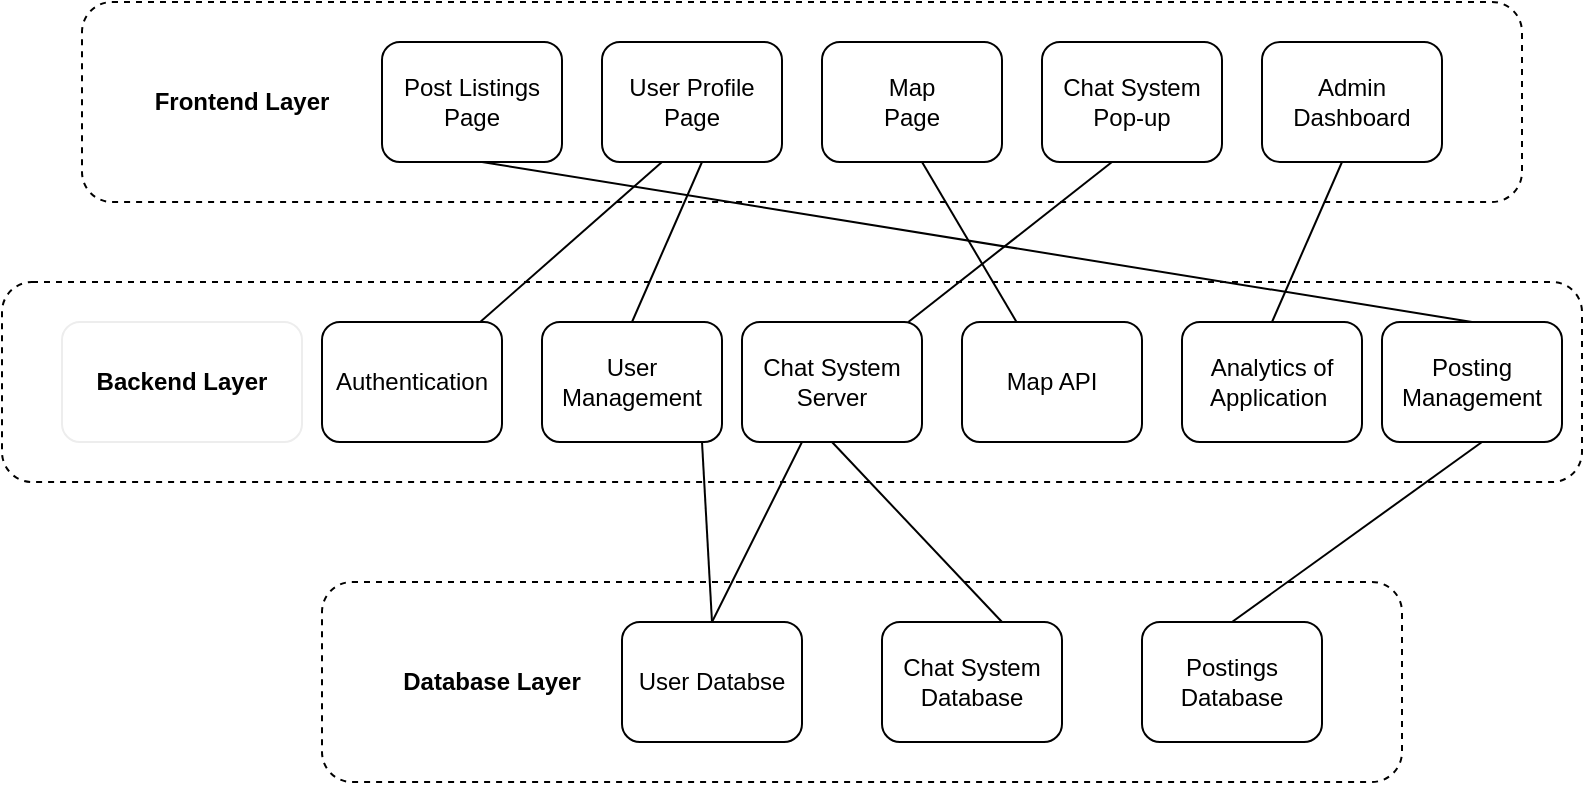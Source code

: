 <mxfile version="24.7.17">
  <diagram name="Page-1" id="a0ZdTVB7HSbcMjHzpA-P">
    <mxGraphModel dx="984" dy="625" grid="1" gridSize="10" guides="1" tooltips="1" connect="1" arrows="1" fold="1" page="1" pageScale="1" pageWidth="850" pageHeight="1100" math="0" shadow="0">
      <root>
        <mxCell id="0" />
        <mxCell id="1" parent="0" />
        <mxCell id="yOloHdz5t1GRP6fVQLSA-1" value="" style="rounded=1;whiteSpace=wrap;html=1;dashed=1;" vertex="1" parent="1">
          <mxGeometry x="80" y="170" width="720" height="100" as="geometry" />
        </mxCell>
        <mxCell id="yOloHdz5t1GRP6fVQLSA-2" value="" style="rounded=1;whiteSpace=wrap;html=1;dashed=1;" vertex="1" parent="1">
          <mxGeometry x="40" y="310" width="790" height="100" as="geometry" />
        </mxCell>
        <mxCell id="yOloHdz5t1GRP6fVQLSA-3" value="" style="rounded=1;whiteSpace=wrap;html=1;dashed=1;" vertex="1" parent="1">
          <mxGeometry x="200" y="460" width="540" height="100" as="geometry" />
        </mxCell>
        <mxCell id="yOloHdz5t1GRP6fVQLSA-4" value="&lt;b&gt;Frontend Layer&lt;/b&gt;" style="rounded=1;whiteSpace=wrap;html=1;strokeColor=#FFFFFF;" vertex="1" parent="1">
          <mxGeometry x="100" y="190" width="120" height="60" as="geometry" />
        </mxCell>
        <mxCell id="yOloHdz5t1GRP6fVQLSA-5" value="&lt;b&gt;Backend Layer&lt;/b&gt;" style="rounded=1;whiteSpace=wrap;html=1;strokeColor=#EDEDED;" vertex="1" parent="1">
          <mxGeometry x="70" y="330" width="120" height="60" as="geometry" />
        </mxCell>
        <mxCell id="yOloHdz5t1GRP6fVQLSA-6" value="&lt;b&gt;Database Layer&lt;/b&gt;" style="rounded=1;whiteSpace=wrap;html=1;strokeColor=#FFFFFF;" vertex="1" parent="1">
          <mxGeometry x="225" y="480" width="120" height="60" as="geometry" />
        </mxCell>
        <mxCell id="yOloHdz5t1GRP6fVQLSA-7" value="Post Listings&lt;div&gt;Page&lt;/div&gt;" style="rounded=1;whiteSpace=wrap;html=1;" vertex="1" parent="1">
          <mxGeometry x="230" y="190" width="90" height="60" as="geometry" />
        </mxCell>
        <mxCell id="yOloHdz5t1GRP6fVQLSA-8" value="User Profile&lt;div&gt;Page&lt;/div&gt;" style="rounded=1;whiteSpace=wrap;html=1;" vertex="1" parent="1">
          <mxGeometry x="340" y="190" width="90" height="60" as="geometry" />
        </mxCell>
        <mxCell id="yOloHdz5t1GRP6fVQLSA-9" value="Map&lt;div&gt;Page&lt;/div&gt;" style="rounded=1;whiteSpace=wrap;html=1;" vertex="1" parent="1">
          <mxGeometry x="450" y="190" width="90" height="60" as="geometry" />
        </mxCell>
        <mxCell id="yOloHdz5t1GRP6fVQLSA-10" value="Chat System&lt;div&gt;Pop-up&lt;/div&gt;" style="rounded=1;whiteSpace=wrap;html=1;" vertex="1" parent="1">
          <mxGeometry x="560" y="190" width="90" height="60" as="geometry" />
        </mxCell>
        <mxCell id="yOloHdz5t1GRP6fVQLSA-11" value="Admin Dashboard" style="rounded=1;whiteSpace=wrap;html=1;" vertex="1" parent="1">
          <mxGeometry x="670" y="190" width="90" height="60" as="geometry" />
        </mxCell>
        <mxCell id="yOloHdz5t1GRP6fVQLSA-12" value="Authentication" style="rounded=1;whiteSpace=wrap;html=1;" vertex="1" parent="1">
          <mxGeometry x="200" y="330" width="90" height="60" as="geometry" />
        </mxCell>
        <mxCell id="yOloHdz5t1GRP6fVQLSA-13" value="User Management" style="rounded=1;whiteSpace=wrap;html=1;" vertex="1" parent="1">
          <mxGeometry x="310" y="330" width="90" height="60" as="geometry" />
        </mxCell>
        <mxCell id="yOloHdz5t1GRP6fVQLSA-14" value="User Databse" style="rounded=1;whiteSpace=wrap;html=1;" vertex="1" parent="1">
          <mxGeometry x="350" y="480" width="90" height="60" as="geometry" />
        </mxCell>
        <mxCell id="yOloHdz5t1GRP6fVQLSA-15" value="Chat System Server" style="rounded=1;whiteSpace=wrap;html=1;" vertex="1" parent="1">
          <mxGeometry x="410" y="330" width="90" height="60" as="geometry" />
        </mxCell>
        <mxCell id="yOloHdz5t1GRP6fVQLSA-16" value="Map API" style="rounded=1;whiteSpace=wrap;html=1;" vertex="1" parent="1">
          <mxGeometry x="520" y="330" width="90" height="60" as="geometry" />
        </mxCell>
        <mxCell id="yOloHdz5t1GRP6fVQLSA-17" value="Analytics of Application&amp;nbsp;" style="rounded=1;whiteSpace=wrap;html=1;" vertex="1" parent="1">
          <mxGeometry x="630" y="330" width="90" height="60" as="geometry" />
        </mxCell>
        <mxCell id="yOloHdz5t1GRP6fVQLSA-18" value="Chat System Database" style="rounded=1;whiteSpace=wrap;html=1;" vertex="1" parent="1">
          <mxGeometry x="480" y="480" width="90" height="60" as="geometry" />
        </mxCell>
        <mxCell id="yOloHdz5t1GRP6fVQLSA-19" value="" style="endArrow=none;html=1;rounded=0;exitX=0.5;exitY=0;exitDx=0;exitDy=0;" edge="1" parent="1" source="yOloHdz5t1GRP6fVQLSA-13">
          <mxGeometry width="50" height="50" relative="1" as="geometry">
            <mxPoint x="340" y="300" as="sourcePoint" />
            <mxPoint x="390" y="250" as="targetPoint" />
          </mxGeometry>
        </mxCell>
        <mxCell id="yOloHdz5t1GRP6fVQLSA-20" value="" style="endArrow=none;html=1;rounded=0;" edge="1" parent="1" source="yOloHdz5t1GRP6fVQLSA-12">
          <mxGeometry width="50" height="50" relative="1" as="geometry">
            <mxPoint x="365" y="330" as="sourcePoint" />
            <mxPoint x="370" y="250" as="targetPoint" />
          </mxGeometry>
        </mxCell>
        <mxCell id="yOloHdz5t1GRP6fVQLSA-21" value="" style="endArrow=none;html=1;rounded=0;" edge="1" parent="1" source="yOloHdz5t1GRP6fVQLSA-15">
          <mxGeometry width="50" height="50" relative="1" as="geometry">
            <mxPoint x="590" y="330" as="sourcePoint" />
            <mxPoint x="595" y="250" as="targetPoint" />
          </mxGeometry>
        </mxCell>
        <mxCell id="yOloHdz5t1GRP6fVQLSA-22" value="" style="endArrow=none;html=1;rounded=0;" edge="1" parent="1" source="yOloHdz5t1GRP6fVQLSA-16">
          <mxGeometry width="50" height="50" relative="1" as="geometry">
            <mxPoint x="427" y="330" as="sourcePoint" />
            <mxPoint x="500" y="250" as="targetPoint" />
          </mxGeometry>
        </mxCell>
        <mxCell id="yOloHdz5t1GRP6fVQLSA-23" value="" style="endArrow=none;html=1;rounded=0;exitX=0.5;exitY=0;exitDx=0;exitDy=0;" edge="1" parent="1" source="yOloHdz5t1GRP6fVQLSA-17">
          <mxGeometry width="50" height="50" relative="1" as="geometry">
            <mxPoint x="786" y="330" as="sourcePoint" />
            <mxPoint x="710" y="250" as="targetPoint" />
          </mxGeometry>
        </mxCell>
        <mxCell id="yOloHdz5t1GRP6fVQLSA-24" value="" style="endArrow=none;html=1;rounded=0;exitX=0.5;exitY=0;exitDx=0;exitDy=0;" edge="1" parent="1" source="yOloHdz5t1GRP6fVQLSA-14">
          <mxGeometry width="50" height="50" relative="1" as="geometry">
            <mxPoint x="340" y="440" as="sourcePoint" />
            <mxPoint x="390" y="390" as="targetPoint" />
          </mxGeometry>
        </mxCell>
        <mxCell id="yOloHdz5t1GRP6fVQLSA-25" value="" style="endArrow=none;html=1;rounded=0;exitX=0.5;exitY=0;exitDx=0;exitDy=0;" edge="1" parent="1" source="yOloHdz5t1GRP6fVQLSA-14" target="yOloHdz5t1GRP6fVQLSA-15">
          <mxGeometry width="50" height="50" relative="1" as="geometry">
            <mxPoint x="450" y="440" as="sourcePoint" />
            <mxPoint x="500" y="390" as="targetPoint" />
          </mxGeometry>
        </mxCell>
        <mxCell id="yOloHdz5t1GRP6fVQLSA-26" value="" style="endArrow=none;html=1;rounded=0;exitX=0.5;exitY=0;exitDx=0;exitDy=0;entryX=0.5;entryY=1;entryDx=0;entryDy=0;" edge="1" parent="1" target="yOloHdz5t1GRP6fVQLSA-15">
          <mxGeometry width="50" height="50" relative="1" as="geometry">
            <mxPoint x="540" y="480" as="sourcePoint" />
            <mxPoint x="625" y="390" as="targetPoint" />
          </mxGeometry>
        </mxCell>
        <mxCell id="yOloHdz5t1GRP6fVQLSA-27" value="Posting Management" style="rounded=1;whiteSpace=wrap;html=1;" vertex="1" parent="1">
          <mxGeometry x="730" y="330" width="90" height="60" as="geometry" />
        </mxCell>
        <mxCell id="yOloHdz5t1GRP6fVQLSA-28" value="Postings Database" style="rounded=1;whiteSpace=wrap;html=1;" vertex="1" parent="1">
          <mxGeometry x="610" y="480" width="90" height="60" as="geometry" />
        </mxCell>
        <mxCell id="yOloHdz5t1GRP6fVQLSA-29" value="" style="endArrow=none;html=1;rounded=0;exitX=0.5;exitY=0;exitDx=0;exitDy=0;" edge="1" parent="1" source="yOloHdz5t1GRP6fVQLSA-27">
          <mxGeometry width="50" height="50" relative="1" as="geometry">
            <mxPoint x="230" y="300" as="sourcePoint" />
            <mxPoint x="280" y="250" as="targetPoint" />
          </mxGeometry>
        </mxCell>
        <mxCell id="yOloHdz5t1GRP6fVQLSA-30" value="" style="endArrow=none;html=1;rounded=0;exitX=0.5;exitY=0;exitDx=0;exitDy=0;" edge="1" parent="1" source="yOloHdz5t1GRP6fVQLSA-28">
          <mxGeometry width="50" height="50" relative="1" as="geometry">
            <mxPoint x="730" y="440" as="sourcePoint" />
            <mxPoint x="780" y="390" as="targetPoint" />
          </mxGeometry>
        </mxCell>
      </root>
    </mxGraphModel>
  </diagram>
</mxfile>
